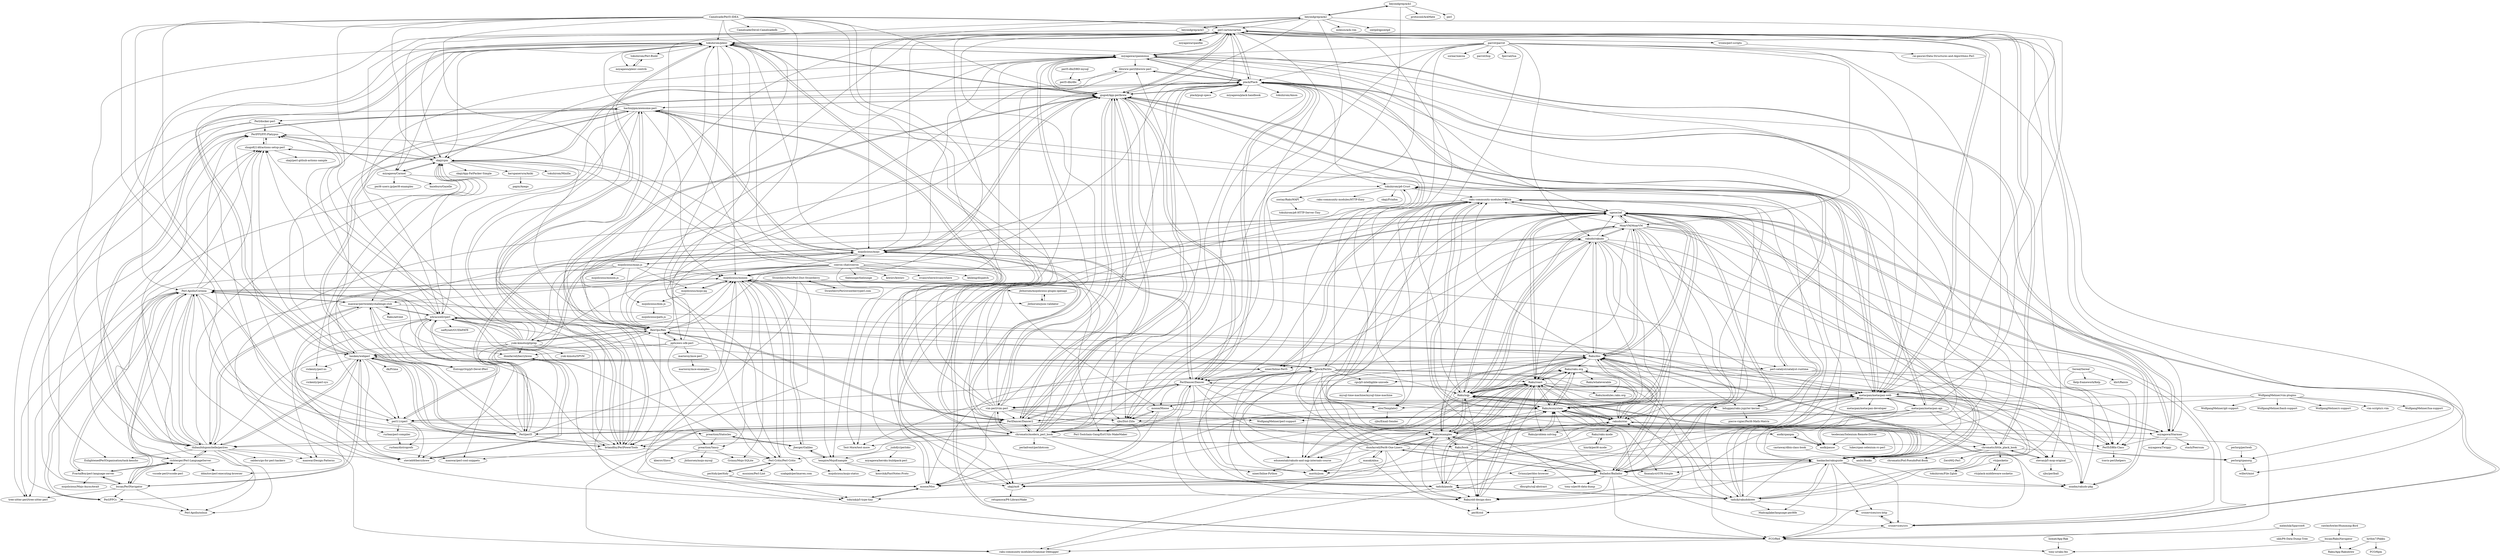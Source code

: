 digraph G {
"perl-carton/carton" -> "tokuhirom/plenv"
"perl-carton/carton" -> "miyagawa/cpanminus"
"perl-carton/carton" -> "chromatic/little_plack_book"
"perl-carton/carton" -> "miyagawa/cpanfile"
"perl-carton/carton" -> "gugod/App-perlbrew"
"perl-carton/carton" -> "metacpan/metacpan-web"
"perl-carton/carton" -> "miyagawa/Carmel"
"perl-carton/carton" -> "skaji/cpm"
"perl-carton/carton" -> "plack/Plack"
"perl-carton/carton" -> "rjbs/Dist-Zilla"
"perl-carton/carton" -> "perlorg/cpanorg"
"perl-carton/carton" -> "stevan/p5-mop-original"
"perl-carton/carton" -> "willert/mist"
"perl-carton/carton" -> "mojolicious/minion"
"perl-carton/carton" -> "abw/Template2"
"beyondgrep/ack2" -> "beyondgrep/ack3"
"beyondgrep/ack2" -> "beyondgrep/ack1"
"beyondgrep/ack2" -> "metacpan/metacpan-web"
"beyondgrep/ack2" -> "mileszs/ack.vim" ["e"=1]
"beyondgrep/ack2" -> "perl-carton/carton"
"beyondgrep/ack2" -> "gugod/App-perlbrew"
"beyondgrep/ack2" -> "chromatic/modern_perl_book"
"beyondgrep/ack2" -> "briandfoy/PerlPowerTools"
"beyondgrep/ack2" -> "smtpd/qpsmtpd"
"beyondgrep/ack2" -> "mojolicious/mojo"
"rakudo/rakudo" -> "MoarVM/MoarVM"
"rakudo/rakudo" -> "Raku/doc"
"rakudo/rakudo" -> "Raku/nqp"
"rakudo/rakudo" -> "ugexe/zef"
"rakudo/rakudo" -> "Perl/perl5"
"rakudo/rakudo" -> "Raku/roast"
"rakudo/rakudo" -> "Raku/examples"
"rakudo/rakudo" -> "rakudo/star"
"rakudo/rakudo" -> "hankache/rakuguide"
"rakudo/rakudo" -> "mojolicious/mojo"
"rakudo/rakudo" -> "Bailador/Bailador"
"rakudo/rakudo" -> "nxadm/rakudo-pkg"
"rakudo/rakudo" -> "niner/Inline-Perl5"
"rakudo/rakudo" -> "Raku/ecosystem"
"rakudo/rakudo" -> "tadzik/rakudobrew"
"manwar/perlweeklychallenge-club" -> "manwar/Design-Patterns"
"manwar/perlweeklychallenge-club" -> "Perl-Apollo/Corinna"
"manwar/perlweeklychallenge-club" -> "ugexe/zef"
"manwar/perlweeklychallenge-club" -> "manwar/perl-cool-snippets"
"manwar/perlweeklychallenge-club" -> "thibaultduponchelle/perlres"
"manwar/perlweeklychallenge-club" -> "Raku/advent"
"manwar/perlweeklychallenge-club" -> "wbraswell/rperl"
"manwar/perlweeklychallenge-club" -> "Raku/doc"
"manwar/perlweeklychallenge-club" -> "EntropyOrg/p5-Devel-IPerl"
"parrot/parrot" -> "Raku/nqp"
"parrot/parrot" -> "sorear/niecza"
"parrot/parrot" -> "MoarVM/MoarVM"
"parrot/parrot" -> "chromatic/modern_perl_book"
"parrot/parrot" -> "PerlDancer/Dancer"
"parrot/parrot" -> "miyagawa/cpanminus"
"parrot/parrot" -> "rakudo/rakudo"
"parrot/parrot" -> "Raku/old-design-docs"
"parrot/parrot" -> "plack/Plack"
"parrot/parrot" -> "metacpan/metacpan-web"
"parrot/parrot" -> "rjbs/Dist-Zilla"
"parrot/parrot" -> "parrot/lisp"
"parrot/parrot" -> "fperrad/lua"
"parrot/parrot" -> "miyagawa/Starman"
"MoarVM/MoarVM" -> "Raku/nqp"
"MoarVM/MoarVM" -> "ugexe/zef"
"MoarVM/MoarVM" -> "Raku/doc"
"MoarVM/MoarVM" -> "rakudo/rakudo"
"MoarVM/MoarVM" -> "Raku/roast"
"MoarVM/MoarVM" -> "rakudo/star"
"MoarVM/MoarVM" -> "croservices/cro"
"MoarVM/MoarVM" -> "raku-community-modules/DBIish"
"MoarVM/MoarVM" -> "edumentab/rakudo-and-nqp-internals-course"
"MoarVM/MoarVM" -> "Bailador/Bailador"
"MoarVM/MoarVM" -> "FCO/Red"
"MoarVM/MoarVM" -> "nxadm/rakudo-pkg"
"MoarVM/MoarVM" -> "skaji/mi6"
"MoarVM/MoarVM" -> "Raku/ecosystem"
"MoarVM/MoarVM" -> "hankache/rakuguide"
"ugexe/zef" -> "raku-community-modules/DBIish"
"ugexe/zef" -> "FCO/Red"
"ugexe/zef" -> "nxadm/rakudo-pkg"
"ugexe/zef" -> "Raku/doc"
"ugexe/zef" -> "croservices/cro"
"ugexe/zef" -> "Raku/ecosystem"
"ugexe/zef" -> "MoarVM/MoarVM"
"ugexe/zef" -> "Raku/roast"
"ugexe/zef" -> "bduggan/raku-jupyter-kernel"
"ugexe/zef" -> "Raku/nqp"
"ugexe/zef" -> "skaji/mi6"
"ugexe/zef" -> "Bailador/Bailador"
"ugexe/zef" -> "hankache/rakuguide"
"ugexe/zef" -> "edumentab/rakudo-and-nqp-internals-course"
"ugexe/zef" -> "raku-community-modules/Grammar-Debugger"
"Raku/nqp" -> "Raku/roast"
"Raku/nqp" -> "MoarVM/MoarVM"
"Raku/nqp" -> "Raku/ecosystem"
"Raku/nqp" -> "Raku/doc"
"Raku/nqp" -> "ugexe/zef"
"Raku/nqp" -> "Raku/raku.org"
"Raku/nqp" -> "rakudo/star"
"Raku/nqp" -> "rakudo/rakudo"
"Raku/nqp" -> "Raku/old-design-docs"
"Raku/nqp" -> "edumentab/rakudo-and-nqp-internals-course"
"Raku/nqp" -> "bduggan/raku-jupyter-kernel"
"Raku/nqp" -> "Raku/examples"
"Raku/nqp" -> "hankache/rakuguide"
"Raku/nqp" -> "skaji/mi6"
"Raku/nqp" -> "raku-community-modules/DBIish"
"trizen/perl-scripts" -> "rai-gaurav/Data-Structures-and-Algorithms-Perl"
"croservices/cro" -> "FCO/Red"
"croservices/cro" -> "croservices/cro-http"
"croservices/cro" -> "ugexe/zef"
"metacpan/metacpan-web" -> "metacpan/metacpan-api"
"metacpan/metacpan-web" -> "gugod/App-perlbrew"
"metacpan/metacpan-web" -> "perl-carton/carton"
"metacpan/metacpan-web" -> "chromatic/little_plack_book"
"metacpan/metacpan-web" -> "andk/pause"
"metacpan/metacpan-web" -> "stevan/p5-mop-original"
"metacpan/metacpan-web" -> "metacpan/metacpan-developer"
"metacpan/metacpan-web" -> "plack/Plack"
"metacpan/metacpan-web" -> "perlorg/cpanorg"
"metacpan/metacpan-web" -> "PerlDancer/Dancer2"
"metacpan/metacpan-web" -> "rjbs/Dist-Zilla"
"metacpan/metacpan-web" -> "moose/Moo"
"metacpan/metacpan-web" -> "vim-perl/vim-perl"
"metacpan/metacpan-web" -> "abw/Template2"
"metacpan/metacpan-web" -> "Perl5/DBIx-Class"
"perlorg/cpanorg" -> "willert/mist"
"convos-chat/convos" -> "mojolicious/minion"
"convos-chat/convos" -> "tokuhirom/plenv"
"convos-chat/convos" -> "mojolicious/mojo"
"convos-chat/convos" -> "kiwiirc/kiwiirc" ["e"=1]
"convos-chat/convos" -> "ircanywhere/ircanywhere" ["e"=1]
"convos-chat/convos" -> "thibaultduponchelle/perlres"
"convos-chat/convos" -> "manwar/perlweeklychallenge-club"
"convos-chat/convos" -> "hachiojipm/awesome-perl"
"convos-chat/convos" -> "gugod/App-perlbrew"
"convos-chat/convos" -> "khlieng/dispatch"
"convos-chat/convos" -> "thelounge/thelounge" ["e"=1]
"convos-chat/convos" -> "yuki-kimoto/gitprep"
"convos-chat/convos" -> "RexOps/Rex"
"convos-chat/convos" -> "tempire/MojoExample"
"convos-chat/convos" -> "metacpan/metacpan-web"
"vim-perl/vim-perl" -> "chromatic/modern_perl_book"
"vim-perl/vim-perl" -> "plack/Plack"
"vim-perl/vim-perl" -> "gugod/App-perlbrew"
"vim-perl/vim-perl" -> "Raku/examples"
"vim-perl/vim-perl" -> "skaji/cpm"
"vim-perl/vim-perl" -> "metacpan/metacpan-web"
"vim-perl/vim-perl" -> "PerlFFI/FFI-Platypus"
"vim-perl/vim-perl" -> "tokuhirom/plenv"
"vim-perl/vim-perl" -> "perl-carton/carton"
"vim-perl/vim-perl" -> "mojolicious/minion"
"vim-perl/vim-perl" -> "PerlDancer/Dancer2"
"vim-perl/vim-perl" -> "perl11/cperl"
"vim-perl/vim-perl" -> "rjbs/Dist-Zilla"
"vim-perl/vim-perl" -> "WolfgangMehner/perl-support"
"vim-perl/vim-perl" -> "moose/Moo"
"RexOps/Rex" -> "wbraswell/rperl"
"RexOps/Rex" -> "mojolicious/minion"
"RexOps/Rex" -> "ugexe/zef"
"RexOps/Rex" -> "perl-carton/carton"
"RexOps/Rex" -> "plack/Plack"
"RexOps/Rex" -> "metacpan/metacpan-web"
"RexOps/Rex" -> "PerlDancer/Dancer2"
"RexOps/Rex" -> "gugod/App-perlbrew"
"RexOps/Rex" -> "pplu/aws-sdk-perl"
"RexOps/Rex" -> "thibaultduponchelle/perlres"
"RexOps/Rex" -> "briandfoy/PerlPowerTools"
"RexOps/Rex" -> "Perl-Apollo/Corinna"
"RexOps/Rex" -> "miyagawa/cpanminus"
"RexOps/Rex" -> "tadzik/panda"
"RexOps/Rex" -> "yuki-kimoto/gitprep"
"haukex/webperl" -> "thibaultduponchelle/perlres"
"haukex/webperl" -> "stevieb9/berrybrew"
"haukex/webperl" -> "perl11/cperl"
"haukex/webperl" -> "skaji/cpm"
"haukex/webperl" -> "bscan/PerlNavigator"
"haukex/webperl" -> "shogo82148/actions-setup-perl"
"haukex/webperl" -> "ddmitov/perl-executing-browser"
"haukex/webperl" -> "perl-catalyst/catalyst-runtime"
"haukex/webperl" -> "fglock/Perlito"
"haukex/webperl" -> "tokuhirom/plenv"
"haukex/webperl" -> "briandfoy/PerlPowerTools"
"haukex/webperl" -> "EntropyOrg/p5-Devel-IPerl"
"haukex/webperl" -> "tadzik/rakudobrew"
"haukex/webperl" -> "dk/Prima"
"haukex/webperl" -> "vickenty/perl-xs"
"perlorg/perlweb" -> "perlorg/cpanorg"
"richterger/Perl-LanguageServer" -> "bscan/PerlNavigator"
"richterger/Perl-LanguageServer" -> "FractalBoy/perl-language-server"
"richterger/Perl-LanguageServer" -> "thibaultduponchelle/perlres"
"richterger/Perl-LanguageServer" -> "shogo82148/actions-setup-perl"
"richterger/Perl-LanguageServer" -> "Perl-Apollo/Corinna"
"richterger/Perl-LanguageServer" -> "vscode-perl/vscode-perl"
"richterger/Perl-LanguageServer" -> "ddmitov/perl-executing-browser"
"Raku/examples" -> "Raku/roast"
"Raku/examples" -> "Raku/doc"
"Raku/examples" -> "Raku/old-design-docs"
"Raku/examples" -> "rakudo/star"
"Raku/examples" -> "Raku/nqp"
"Raku/examples" -> "Raku/raku.org"
"Raku/examples" -> "Raku/ecosystem"
"Raku/examples" -> "Bailador/Bailador"
"Raku/examples" -> "Raku/book"
"Raku/examples" -> "raku-community-modules/DBIish"
"Raku/examples" -> "dnmfarrell/Perl6-One-Liners"
"Raku/examples" -> "edumentab/rakudo-and-nqp-internals-course"
"Raku/examples" -> "tadzik/panda"
"Raku/examples" -> "hankache/rakuguide"
"Raku/examples" -> "moritz/json"
"beyondgrep/ack1" -> "beyondgrep/ack2"
"beyondgrep/ack1" -> "protocool/AckMate" ["e"=1]
"beyondgrep/ack1" -> "perl" ["e"=1]
"beyondgrep/ack1" -> "PerlDancer/Dancer"
"libwww-perl/libwww-perl" -> "perl5-dbi/dbi"
"libwww-perl/libwww-perl" -> "plack/Plack"
"libwww-perl/libwww-perl" -> "moose/Moo"
"pplu/aws-sdk-perl" -> "skaji/cpm"
"pplu/aws-sdk-perl" -> "marioroy/mce-perl"
"pplu/aws-sdk-perl" -> "Perl-Critic/Perl-Critic"
"pplu/aws-sdk-perl" -> "haukex/webperl"
"pplu/aws-sdk-perl" -> "dnmfarrell/berrybrew"
"pplu/aws-sdk-perl" -> "libwww-perl/libwww-perl"
"pplu/aws-sdk-perl" -> "RexOps/Rex"
"pplu/aws-sdk-perl" -> "Perl5/DBIx-Class"
"PerlFFI/FFI-Platypus" -> "shogo82148/actions-setup-perl"
"Bailador/Bailador" -> "raku-community-modules/DBIish"
"Bailador/Bailador" -> "ugexe/zef"
"Bailador/Bailador" -> "tokuhirom/p6-Crust"
"Bailador/Bailador" -> "hankache/rakuguide"
"Bailador/Bailador" -> "skaji/mi6"
"Bailador/Bailador" -> "Raku/ecosystem"
"Bailador/Bailador" -> "Raku/old-design-docs"
"Bailador/Bailador" -> "tony-o/perl6-data-dump"
"Bailador/Bailador" -> "croservices/cro"
"Bailador/Bailador" -> "Raku/doc"
"Bailador/Bailador" -> "nxadm/rakudo-pkg"
"Bailador/Bailador" -> "dnmfarrell/Perl6-One-Liners"
"Bailador/Bailador" -> "tadzik/panda"
"Bailador/Bailador" -> "FCO/Red"
"Bailador/Bailador" -> "Raku/examples"
"castaway/dbix-class-book" -> "ambs/Books"
"perltidy/perltidy" -> "tobyink/p5-type-tiny"
"perltidy/perltidy" -> "moose/Moo"
"perltidy/perltidy" -> "Perl-Critic/Perl-Critic"
"croservices/cro-http" -> "croservices/cro"
"tadzik/rakudobrew" -> "tadzik/panda"
"tadzik/rakudobrew" -> "ugexe/zef"
"tadzik/rakudobrew" -> "tokuhirom/p6-Crust"
"tadzik/rakudobrew" -> "Raku/ecosystem"
"tadzik/rakudobrew" -> "hankache/rakuguide"
"tadzik/rakudobrew" -> "raku-community-modules/DBIish"
"tadzik/rakudobrew" -> "Raku/doc"
"tadzik/rakudobrew" -> "MadcapJake/language-perl6fe"
"tadzik/rakudobrew" -> "rakudo/star"
"tadzik/rakudobrew" -> "croservices/cro-http"
"tadzik/panda" -> "tadzik/rakudobrew"
"tadzik/panda" -> "Raku/roast"
"tadzik/panda" -> "Raku/ecosystem"
"tadzik/panda" -> "Raku/old-design-docs"
"tadzik/panda" -> "raku-community-modules/Grammar-Debugger"
"FCO/Red" -> "tony-o/raku-fez"
"FCO/Red" -> "ugexe/zef"
"FCO/Red" -> "raku-community-modules/Grammar-Debugger"
"melezhik/Sparrow6" -> "nkh/P6-Data-Dump-Tree"
"melezhik/Sparrow6" -> "FCO/Red"
"miyagawa/plenv-contrib" -> "tokuhirom/Perl-Build"
"Perl-Critic/Perl-Critic" -> "perltidy/perltidy"
"Perl-Critic/Perl-Critic" -> "mojolicious/minion"
"Perl-Critic/Perl-Critic" -> "moznion/Perl-Lint"
"Perl-Critic/Perl-Critic" -> "szabgab/perlmaven.com"
"metacpan/metacpan-api" -> "metacpan/metacpan-web"
"metacpan/metacpan-api" -> "gugod/App-perlbrew"
"metacpan/metacpan-api" -> "chromatic/little_plack_book"
"metacpan/metacpan-api" -> "rjbs/Dist-Zilla"
"metacpan/metacpan-api" -> "Grinnz/perldoc-browser"
"metacpan/metacpan-api" -> "stevan/p5-mop-original"
"metacpan/metacpan-api" -> "andk/pause"
"metacpan/metacpan-api" -> "perl-carton/carton"
"metacpan/metacpan-api" -> "tobyink/p5-type-tiny"
"vti/pocketio" -> "vti/plack-middleware-socketio"
"vti/pocketio" -> "tokuhirom/File-Zglob"
"stevan/p5-mop-original" -> "chromatic/little_plack_book"
"stevan/p5-mop-original" -> "rjbs/perlball"
"perl5-dbi/DBD-mysql" -> "perl5-dbi/dbi"
"andk/pause" -> "andk/cpanpm"
"Grinnz/perldoc-browser" -> "dbsrgits/sql-abstract"
"mojolicious/minion" -> "mojolicious/mojo-pg"
"mojolicious/minion" -> "jberger/Galileo"
"mojolicious/minion" -> "preaction/Yancy"
"mojolicious/minion" -> "jhthorsen/mojolicious-plugin-openapi"
"mojolicious/minion" -> "Perl-Apollo/Corinna"
"mojolicious/minion" -> "mojolicious/mojo-status"
"mojolicious/minion" -> "tempire/MojoExample"
"mojolicious/minion" -> "rjbs/Dist-Zilla"
"mojolicious/minion" -> "moose/Moo"
"mojolicious/minion" -> "Grinnz/Mojo-SQLite"
"mojolicious/minion" -> "jhthorsen/json-validator"
"chromatic/little_plack_book" -> "stevan/p5-mop-original"
"chromatic/little_plack_book" -> "ambs/Books"
"chromatic/little_plack_book" -> "chromatic/Pod-PseudoPod-Book"
"chromatic/little_plack_book" -> "perl-carton/carton"
"chromatic/little_plack_book" -> "perlorg/cpanorg"
"chromatic/little_plack_book" -> "vti/pocketio"
"chromatic/little_plack_book" -> "ZeroMQ-Perl"
"vti/plack-middleware-socketio" -> "vti/pocketio"
"edumentab/rakudo-and-nqp-internals-course" -> "niner/Inline-Python"
"edumentab/rakudo-and-nqp-internals-course" -> "Raku/roast"
"edumentab/rakudo-and-nqp-internals-course" -> "moritz/json"
"preaction/Yancy" -> "kberov/Slovo"
"preaction/Yancy" -> "Grinnz/Mojo-SQLite"
"preaction/Yancy" -> "jhthorsen/mojo-mysql"
"moose/Moo" -> "tobyink/p5-type-tiny"
"FractalBoy/perl-language-server" -> "Perl-Apollo/Corinna"
"FractalBoy/perl-language-server" -> "bscan/PerlNavigator"
"FractalBoy/perl-language-server" -> "richterger/Perl-LanguageServer"
"FractalBoy/perl-language-server" -> "mojolicious/Mojo-AsyncAwait"
"preaction/Statocles" -> "jberger/Galileo"
"preaction/Statocles" -> "preaction/Yancy"
"hachiojipm/awesome-perl" -> "thibaultduponchelle/perlres"
"hachiojipm/awesome-perl" -> "gugod/App-perlbrew"
"hachiojipm/awesome-perl" -> "briandfoy/PerlPowerTools"
"hachiojipm/awesome-perl" -> "mojolicious/minion"
"hachiojipm/awesome-perl" -> "manwar/perlweeklychallenge-club"
"hachiojipm/awesome-perl" -> "EnlightenedPerlOrganisation/task-kensho"
"hachiojipm/awesome-perl" -> "mojolicious/mojo"
"hachiojipm/awesome-perl" -> "chromatic/modern_perl_book"
"hachiojipm/awesome-perl" -> "tokuhirom/plenv"
"hachiojipm/awesome-perl" -> "wbraswell/rperl"
"hachiojipm/awesome-perl" -> "metacpan/metacpan-web"
"hachiojipm/awesome-perl" -> "Perl/perl5"
"hachiojipm/awesome-perl" -> "haukex/webperl"
"hachiojipm/awesome-perl" -> "fglock/Perlito"
"hachiojipm/awesome-perl" -> "Perl/docker-perl"
"chromatic/modern_perl_book" -> "PerlDancer/Dancer"
"chromatic/modern_perl_book" -> "Raku/book"
"chromatic/modern_perl_book" -> "chromatic/little_plack_book"
"chromatic/modern_perl_book" -> "vim-perl/vim-perl"
"chromatic/modern_perl_book" -> "plack/Plack"
"chromatic/modern_perl_book" -> "gugod/App-perlbrew"
"chromatic/modern_perl_book" -> "Test-More/test-more"
"chromatic/modern_perl_book" -> "PerlDancer/Dancer2"
"chromatic/modern_perl_book" -> "thibaultduponchelle/perlres"
"chromatic/modern_perl_book" -> "tadzik/panda"
"chromatic/modern_perl_book" -> "metacpan/metacpan-web"
"chromatic/modern_perl_book" -> "briandfoy/PerlPowerTools"
"chromatic/modern_perl_book" -> "libwww-perl/libwww-perl"
"chromatic/modern_perl_book" -> "hachiojipm/awesome-perl"
"chromatic/modern_perl_book" -> "perladvent/perldotcom"
"miyagawa/Carmel" -> "skaji/cpm"
"miyagawa/Carmel" -> "tokuhirom/p6-Crust"
"miyagawa/Carmel" -> "perl6-users-jp/perl6-examples"
"miyagawa/Carmel" -> "PerlFFI/FFI-Platypus"
"miyagawa/Carmel" -> "kazeburo/Gazelle"
"briandfoy/PerlPowerTools" -> "manwar/perl-cool-snippets"
"briandfoy/PerlPowerTools" -> "Perl-Apollo/Corinna"
"briandfoy/PerlPowerTools" -> "tokuhirom/plenv"
"briandfoy/PerlPowerTools" -> "hachiojipm/awesome-perl"
"briandfoy/PerlPowerTools" -> "Perl-Critic/Perl-Critic"
"briandfoy/PerlPowerTools" -> "haukex/webperl"
"briandfoy/PerlPowerTools" -> "gugod/App-perlbrew"
"plack/Plack" -> "miyagawa/Starman"
"plack/Plack" -> "plack/psgi-specs"
"plack/Plack" -> "miyagawa/cpanminus"
"plack/Plack" -> "skaji/cpm"
"plack/Plack" -> "PerlDancer/Dancer"
"plack/Plack" -> "perl-catalyst/catalyst-runtime"
"plack/Plack" -> "miyagawa/plack-handbook"
"plack/Plack" -> "tokuhirom/p6-Crust"
"plack/Plack" -> "abw/Template2"
"plack/Plack" -> "libwww-perl/libwww-perl"
"plack/Plack" -> "perl-carton/carton"
"plack/Plack" -> "PerlDancer/Dancer2"
"plack/Plack" -> "tokuhirom/Amon"
"plack/Plack" -> "Perl5/DBIx-Class"
"plack/Plack" -> "gugod/App-perlbrew"
"StrawberryPerl/Perl-Dist-Strawberry" -> "StrawberryPerl/strawberryperl.com"
"StrawberryPerl/Perl-Dist-Strawberry" -> "Perl-Toolchain-Gang/ExtUtils-MakeMaker"
"StrawberryPerl/Perl-Dist-Strawberry" -> "Perl-Apollo/Corinna"
"StrawberryPerl/Perl-Dist-Strawberry" -> "stevieb9/berrybrew"
"StrawberryPerl/Perl-Dist-Strawberry" -> "briandfoy/PerlPowerTools"
"StrawberryPerl/Perl-Dist-Strawberry" -> "metacpan/metacpan-web"
"rurban/perl-compiler" -> "rurban/distroprefs"
"karupanerura/Aniki" -> "papix/Anego"
"niner/Inline-Perl5" -> "raku-community-modules/DBIish"
"niner/Inline-Perl5" -> "moritz/json"
"niner/Inline-Perl5" -> "moose/Moo"
"niner/Inline-Perl5" -> "niner/Inline-Python"
"dnmfarrell/berrybrew" -> "stevieb9/berrybrew"
"thibaultduponchelle/perlres" -> "Perl-Apollo/Corinna"
"thibaultduponchelle/perlres" -> "PerlFFI/FFI-Platypus"
"thibaultduponchelle/perlres" -> "manwar/Design-Patterns"
"thibaultduponchelle/perlres" -> "shogo82148/actions-setup-perl"
"thibaultduponchelle/perlres" -> "richterger/Perl-LanguageServer"
"thibaultduponchelle/perlres" -> "hachiojipm/awesome-perl"
"thibaultduponchelle/perlres" -> "haukex/webperl"
"thibaultduponchelle/perlres" -> "stevieb9/berrybrew"
"thibaultduponchelle/perlres" -> "oalders/go-for-perl-hackers"
"thibaultduponchelle/perlres" -> "Perl/PPCs"
"thibaultduponchelle/perlres" -> "Perl-Apollo/oshun"
"thibaultduponchelle/perlres" -> "manwar/perlweeklychallenge-club"
"thibaultduponchelle/perlres" -> "EnlightenedPerlOrganisation/task-kensho"
"thibaultduponchelle/perlres" -> "skaji/cpm"
"dnmfarrell/Perl6-One-Liners" -> "tokuhirom/p6-Crust"
"dnmfarrell/Perl6-One-Liners" -> "Bailador/Bailador"
"dnmfarrell/Perl6-One-Liners" -> "edumentab/rakudo-and-nqp-internals-course"
"dnmfarrell/Perl6-One-Liners" -> "masak/alma"
"dnmfarrell/Perl6-One-Liners" -> "Raku/roast"
"dnmfarrell/Perl6-One-Liners" -> "Raku/ecosystem"
"dnmfarrell/Perl6-One-Liners" -> "moritz/json"
"dnmfarrell/Perl6-One-Liners" -> "Raku/old-design-docs"
"dnmfarrell/Perl6-One-Liners" -> "raku-community-modules/DBIish"
"dnmfarrell/Perl6-One-Liners" -> "Raku/examples"
"dnmfarrell/Perl6-One-Liners" -> "Raku/doc"
"dnmfarrell/Perl6-One-Liners" -> "ugexe/zef"
"dnmfarrell/Perl6-One-Liners" -> "raku-community-modules/Grammar-Debugger"
"dnmfarrell/Perl6-One-Liners" -> "hankache/rakuguide"
"PerlDancer/Dancer2" -> "PerlDancer/Dancer"
"PerlDancer/Dancer2" -> "plack/Plack"
"PerlDancer/Dancer2" -> "tokuhirom/plenv"
"PerlDancer/Dancer2" -> "miyagawa/Starman"
"PerlDancer/Dancer2" -> "metacpan/metacpan-web"
"PerlDancer/Dancer2" -> "chromatic/modern_perl_book"
"PerlDancer/Dancer2" -> "perl-carton/carton"
"PerlDancer/Dancer2" -> "mojolicious/mojo"
"PerlDancer/Dancer2" -> "Perl-Critic/Perl-Critic"
"PerlDancer/Dancer2" -> "gugod/App-perlbrew"
"PerlDancer/Dancer2" -> "RexOps/Rex"
"PerlDancer/Dancer2" -> "Perl/perl5"
"PerlDancer/Dancer2" -> "tadzik/rakudobrew"
"PerlDancer/Dancer2" -> "briandfoy/PerlPowerTools"
"PerlDancer/Dancer2" -> "Perl5/DBIx-Class"
"PerlDancer/Dancer" -> "PerlDancer/Dancer2"
"PerlDancer/Dancer" -> "chromatic/modern_perl_book"
"PerlDancer/Dancer" -> "plack/Plack"
"PerlDancer/Dancer" -> "miyagawa/Starman"
"PerlDancer/Dancer" -> "Raku/book"
"PerlDancer/Dancer" -> "Raku/old-design-docs"
"PerlDancer/Dancer" -> "chromatic/little_plack_book"
"PerlDancer/Dancer" -> "gugod/App-perlbrew"
"PerlDancer/Dancer" -> "mojolicious/mojo"
"PerlDancer/Dancer" -> "Test-More/test-more"
"PerlDancer/Dancer" -> "tadzik/panda"
"PerlDancer/Dancer" -> "moose/Moose"
"PerlDancer/Dancer" -> "fglock/Perlito"
"PerlDancer/Dancer" -> "metacpan/metacpan-web"
"PerlDancer/Dancer" -> "Raku/examples"
"masak/alma" -> "moritz/json"
"masak/alma" -> "perl6/std"
"masak/alma" -> "dnmfarrell/Perl6-One-Liners"
"hythm7/Pakku" -> "Raku/App-Rakubrew"
"hythm7/Pakku" -> "FCO/6pm"
"rgs/p5-intelligible-unicode" -> "mysql-time-machine/mysql-time-machine"
"Perl/docker-perl" -> "Perl/PPCs"
"Perl/docker-perl" -> "PerlFFI/FFI-Platypus"
"Perl/docker-perl" -> "tree-sitter-perl/tree-sitter-perl"
"Perl-Apollo/Corinna" -> "Perl/PPCs"
"Perl-Apollo/Corinna" -> "thibaultduponchelle/perlres"
"Perl-Apollo/Corinna" -> "PerlFFI/FFI-Platypus"
"Perl-Apollo/Corinna" -> "FractalBoy/perl-language-server"
"Perl-Apollo/Corinna" -> "Perl-Apollo/oshun"
"Perl-Apollo/Corinna" -> "tobyink/p5-type-tiny"
"Perl-Apollo/Corinna" -> "mojolicious/minion"
"Perl-Apollo/Corinna" -> "shogo82148/actions-setup-perl"
"Perl-Apollo/Corinna" -> "tree-sitter-perl/tree-sitter-perl"
"Perl-Apollo/Corinna" -> "manwar/perl-cool-snippets"
"Perl-Apollo/Corinna" -> "bscan/PerlNavigator"
"Perl-Apollo/Corinna" -> "manwar/Design-Patterns"
"Perl-Apollo/Corinna" -> "manwar/perlweeklychallenge-club"
"mojolicious/mojo-pg" -> "mojolicious/minion"
"mojolicious/mojo-pg" -> "mojolicious/dom.js"
"StrawberryPerl/strawberryperl.com" -> "StrawberryPerl/Perl-Dist-Strawberry"
"shogo82148/actions-setup-perl" -> "skaji/perl-github-actions-sample"
"shogo82148/actions-setup-perl" -> "PerlFFI/FFI-Platypus"
"shogo82148/actions-setup-perl" -> "skaji/cpm"
"judofyr/perloku" -> "miyagawa/heroku-buildpack-perl"
"judofyr/perloku" -> "tempire/MojoExample"
"fglock/Perlito" -> "Raku/roast"
"fglock/Perlito" -> "haukex/webperl"
"fglock/Perlito" -> "Raku/examples"
"fglock/Perlito" -> "rakudo/star"
"fglock/Perlito" -> "tadzik/panda"
"fglock/Perlito" -> "rgs/p5-intelligible-unicode"
"fglock/Perlito" -> "wbraswell/rperl"
"fglock/Perlito" -> "ugexe/zef"
"fglock/Perlito" -> "Bailador/Bailador"
"fglock/Perlito" -> "Raku/old-design-docs"
"fglock/Perlito" -> "perl11/cperl"
"fglock/Perlito" -> "Raku/nqp"
"fglock/Perlito" -> "Raku/ecosystem"
"fglock/Perlito" -> "tadzik/rakudobrew"
"fglock/Perlito" -> "PerlDancer/Dancer"
"mojolicious/mojo.js" -> "mojolicious/minion"
"mojolicious/mojo.js" -> "mojolicious/mojo-pg"
"mojolicious/mojo.js" -> "mojolicious/dom.js"
"mojolicious/mojo.js" -> "mojolicious/mojo"
"mojolicious/mojo.js" -> "preaction/Yancy"
"mojolicious/mojo.js" -> "mojolicious/minion.js"
"mojolicious/mojo.js" -> "tokuhirom/plenv"
"mojolicious/mojo.js" -> "perl-carton/carton"
"mojolicious/mojo.js" -> "richterger/Perl-LanguageServer"
"mojolicious/mojo.js" -> "perl11/cperl"
"skaji/cpm" -> "shogo82148/actions-setup-perl"
"skaji/cpm" -> "miyagawa/Carmel"
"skaji/cpm" -> "tokuhirom/Minilla"
"skaji/cpm" -> "PerlFFI/FFI-Platypus"
"skaji/cpm" -> "Test-More/test-more"
"skaji/cpm" -> "plack/Plack"
"skaji/cpm" -> "karupanerura/Aniki"
"skaji/cpm" -> "skaji/App-FatPacker-Simple"
"skaji/cpm" -> "tree-sitter-perl/tree-sitter-perl"
"skaji/cpm" -> "vickenty/perl-xs"
"Raku/book" -> "Raku/old-design-docs"
"Raku/book" -> "Raku/examples"
"Raku/book" -> "tadzik/panda"
"Raku/book" -> "rakudo/star"
"Raku/book" -> "Raku/ecosystem"
"Raku/book" -> "finanalyst/GTK-Simple"
"Camelcade/Perl5-IDEA" -> "perl11/cperl"
"Camelcade/Perl5-IDEA" -> "tokuhirom/plenv"
"Camelcade/Perl5-IDEA" -> "perl-carton/carton"
"Camelcade/Perl5-IDEA" -> "Camelcade/Devel-Camelcadedb"
"Camelcade/Perl5-IDEA" -> "Perl-Critic/Perl-Critic"
"Camelcade/Perl5-IDEA" -> "stevieb9/berrybrew"
"Camelcade/Perl5-IDEA" -> "gugod/App-perlbrew"
"Camelcade/Perl5-IDEA" -> "briandfoy/PerlPowerTools"
"Camelcade/Perl5-IDEA" -> "haukex/webperl"
"Camelcade/Perl5-IDEA" -> "PerlDancer/Dancer2"
"Camelcade/Perl5-IDEA" -> "metacpan/metacpan-web"
"Camelcade/Perl5-IDEA" -> "skaji/cpm"
"Camelcade/Perl5-IDEA" -> "wbraswell/rperl"
"Camelcade/Perl5-IDEA" -> "pplu/aws-sdk-perl"
"Camelcade/Perl5-IDEA" -> "Test-More/test-more"
"hinrik/perl6-mode" -> "Raku/raku-mode"
"zostay/RakuWAPI" -> "tokuhirom/p6-HTTP-Server-Tiny"
"tempire/MojoExample" -> "jberger/Galileo"
"tempire/MojoExample" -> "koorchik/FastNotes-Proto"
"tempire/MojoExample" -> "mojolicious/mojo-status"
"tempire/MojoExample" -> "Grinnz/perldoc-browser"
"Perl/PPCs" -> "Perl-Apollo/Corinna"
"Perl/PPCs" -> "Perl-Apollo/oshun"
"abw/Template2" -> "moose/Moo"
"abw/Template2" -> "rjbs/Email-Sender"
"Raku/doc" -> "Raku/roast"
"Raku/doc" -> "ugexe/zef"
"Raku/doc" -> "Raku/examples"
"Raku/doc" -> "Raku/nqp"
"Raku/doc" -> "MoarVM/MoarVM"
"Raku/doc" -> "Raku/ecosystem"
"Raku/doc" -> "Raku/raku.org"
"Raku/doc" -> "hankache/rakuguide"
"Raku/doc" -> "rakudo/star"
"Raku/doc" -> "raku-community-modules/DBIish"
"Raku/doc" -> "rakudo/rakudo"
"Raku/doc" -> "croservices/cro"
"Raku/doc" -> "niner/Inline-Perl5"
"Raku/doc" -> "Bailador/Bailador"
"Raku/doc" -> "bduggan/raku-jupyter-kernel"
"bscan/PerlNavigator" -> "richterger/Perl-LanguageServer"
"bscan/PerlNavigator" -> "FractalBoy/perl-language-server"
"bscan/PerlNavigator" -> "tree-sitter-perl/tree-sitter-perl"
"bscan/PerlNavigator" -> "Perl-Apollo/Corinna"
"bscan/PerlNavigator" -> "Perl/PPCs"
"bscan/PerlNavigator" -> "shogo82148/actions-setup-perl"
"bscan/PerlNavigator" -> "haukex/webperl"
"bscan/PerlNavigator" -> "Perl-Apollo/oshun"
"bscan/PerlNavigator" -> "PerlFFI/FFI-Platypus"
"raku-community-modules/DBIish" -> "skaji/mi6"
"raku-community-modules/DBIish" -> "niner/Inline-Perl5"
"raku-community-modules/DBIish" -> "Raku/ecosystem"
"raku-community-modules/DBIish" -> "ugexe/zef"
"raku-community-modules/DBIish" -> "moritz/json"
"raku-community-modules/DBIish" -> "FCO/Red"
"raku-community-modules/DBIish" -> "tony-o/perl6-data-dump"
"jhthorsen/json-validator" -> "jhthorsen/mojolicious-plugin-openapi"
"tokuhirom/p6-Crust" -> "raku-community-modules/HTTP-Easy"
"tokuhirom/p6-Crust" -> "skaji/Frinfon"
"tokuhirom/p6-Crust" -> "zostay/RakuWAPI"
"tokuhirom/p6-Crust" -> "skaji/mi6"
"tokuhirom/p6-Crust" -> "raku-community-modules/DBIish"
"perl11/cperl" -> "wbraswell/rperl"
"perl11/cperl" -> "rurban/distroprefs"
"perl11/cperl" -> "PerlFFI/FFI-Platypus"
"perl11/cperl" -> "rurban/perl-compiler"
"perl11/cperl" -> "stevieb9/berrybrew"
"perl11/cperl" -> "preaction/Statocles"
"jberger/Galileo" -> "tempire/MojoExample"
"jberger/Galileo" -> "preaction/Statocles"
"jberger/Galileo" -> "mojolicious/minion"
"miyagawa/Starman" -> "plack/Plack"
"miyagawa/Starman" -> "miyagawa/cpanminus"
"miyagawa/Starman" -> "Perl5/DBIx-Class"
"miyagawa/Starman" -> "miyagawa/Twiggy"
"miyagawa/Starman" -> "PerlDancer/Dancer"
"miyagawa/Starman" -> "stash/Feersum"
"hankache/rakuguide" -> "ugexe/zef"
"hankache/rakuguide" -> "Raku/doc"
"hankache/rakuguide" -> "nxadm/rakudo-pkg"
"hankache/rakuguide" -> "Bailador/Bailador"
"hankache/rakuguide" -> "croservices/cro"
"hankache/rakuguide" -> "FCO/Red"
"hankache/rakuguide" -> "Raku/ecosystem"
"hankache/rakuguide" -> "raku-community-modules/DBIish"
"hankache/rakuguide" -> "finanalyst/GTK-Simple"
"hankache/rakuguide" -> "Raku/nqp"
"hankache/rakuguide" -> "MadcapJake/language-perl6fe"
"hankache/rakuguide" -> "Raku/old-design-docs"
"hankache/rakuguide" -> "rakudo/star"
"hankache/rakuguide" -> "croservices/cro-http"
"hankache/rakuguide" -> "tokuhirom/p6-Crust"
"vickenty/perl-xs" -> "vickenty/perl-sys"
"skaji/mi6" -> "retupmoca/P6-LibraryMake"
"bscan/RakuNavigator" -> "Raku/App-Rakubrew"
"bscan/RakuNavigator" -> "tony-o/raku-fez"
"marioroy/mce-perl" -> "marioroy/mce-examples"
"mojolicious/dom.js" -> "mojolicious/path.js"
"miyagawa/cpanminus" -> "plack/Plack"
"miyagawa/cpanminus" -> "perl-carton/carton"
"miyagawa/cpanminus" -> "miyagawa/Starman"
"miyagawa/cpanminus" -> "gugod/App-perlbrew"
"miyagawa/cpanminus" -> "tokuhirom/plenv"
"miyagawa/cpanminus" -> "skaji/cpm"
"miyagawa/cpanminus" -> "mojolicious/minion"
"miyagawa/cpanminus" -> "Perl5/DBIx-Class"
"miyagawa/cpanminus" -> "rjbs/Dist-Zilla"
"miyagawa/cpanminus" -> "moose/Moose"
"miyagawa/cpanminus" -> "moose/Moo"
"miyagawa/cpanminus" -> "ugexe/zef"
"miyagawa/cpanminus" -> "metacpan/metacpan-web"
"miyagawa/cpanminus" -> "libwww-perl/libwww-perl"
"miyagawa/cpanminus" -> "wbraswell/rperl"
"gugod/App-perlbrew" -> "miyagawa/cpanminus"
"gugod/App-perlbrew" -> "metacpan/metacpan-web"
"gugod/App-perlbrew" -> "perl-carton/carton"
"gugod/App-perlbrew" -> "tokuhirom/plenv"
"gugod/App-perlbrew" -> "rjbs/Dist-Zilla"
"gugod/App-perlbrew" -> "plack/Plack"
"gugod/App-perlbrew" -> "chromatic/modern_perl_book"
"gugod/App-perlbrew" -> "hachiojipm/awesome-perl"
"gugod/App-perlbrew" -> "PerlDancer/Dancer"
"gugod/App-perlbrew" -> "metacpan/metacpan-api"
"gugod/App-perlbrew" -> "briandfoy/PerlPowerTools"
"gugod/App-perlbrew" -> "mojolicious/mojo"
"gugod/App-perlbrew" -> "vim-perl/vim-perl"
"gugod/App-perlbrew" -> "PerlDancer/Dancer2"
"gugod/App-perlbrew" -> "abw/Template2"
"lizmat/App-Rak" -> "tony-o/raku-fez"
"tokuhirom/plenv" -> "perl-carton/carton"
"tokuhirom/plenv" -> "miyagawa/plenv-contrib"
"tokuhirom/plenv" -> "gugod/App-perlbrew"
"tokuhirom/plenv" -> "miyagawa/cpanminus"
"tokuhirom/plenv" -> "tokuhirom/Perl-Build"
"tokuhirom/plenv" -> "skaji/cpm"
"tokuhirom/plenv" -> "Perl-Apollo/Corinna"
"tokuhirom/plenv" -> "miyagawa/Carmel"
"tokuhirom/plenv" -> "briandfoy/PerlPowerTools"
"tokuhirom/plenv" -> "PerlDancer/Dancer2"
"tokuhirom/plenv" -> "mojolicious/minion"
"tokuhirom/plenv" -> "haukex/webperl"
"tokuhirom/plenv" -> "thibaultduponchelle/perlres"
"tokuhirom/plenv" -> "Perl-Critic/Perl-Critic"
"tokuhirom/plenv" -> "tadzik/rakudobrew"
"teodesian/Selenium-Remote-Driver" -> "lukec/cpan-selenium-rc-perl"
"teodesian/Selenium-Remote-Driver" -> "andk/pause"
"Sereal/Sereal" -> "rgs/p5-intelligible-unicode"
"Sereal/Sereal" -> "Kelp-framework/Kelp"
"Sereal/Sereal" -> "khrt/Raisin"
"Sereal/Sereal" -> "Perl5/DBIx-Class"
"rawleyfowler/Humming-Bird" -> "bscan/RakuNavigator"
"stevieb9/berrybrew" -> "dnmfarrell/berrybrew"
"mojolicious/mojo" -> "Perl/perl5"
"mojolicious/mojo" -> "mojolicious/minion"
"mojolicious/mojo" -> "gugod/App-perlbrew"
"mojolicious/mojo" -> "PerlDancer/Dancer2"
"mojolicious/mojo" -> "PerlDancer/Dancer"
"mojolicious/mojo" -> "rakudo/rakudo"
"mojolicious/mojo" -> "hachiojipm/awesome-perl"
"mojolicious/mojo" -> "miyagawa/cpanminus"
"mojolicious/mojo" -> "RexOps/Rex"
"mojolicious/mojo" -> "perl-carton/carton"
"mojolicious/mojo" -> "mojolicious/mojo.js"
"mojolicious/mojo" -> "plack/Plack"
"mojolicious/mojo" -> "convos-chat/convos"
"mojolicious/mojo" -> "chromatic/modern_perl_book"
"mojolicious/mojo" -> "tokuhirom/plenv"
"yuki-kimoto/gitprep" -> "haukex/webperl"
"yuki-kimoto/gitprep" -> "tokuhirom/plenv"
"yuki-kimoto/gitprep" -> "perl-carton/carton"
"yuki-kimoto/gitprep" -> "RexOps/Rex"
"yuki-kimoto/gitprep" -> "wbraswell/rperl"
"yuki-kimoto/gitprep" -> "shogo82148/actions-setup-perl"
"yuki-kimoto/gitprep" -> "mojolicious/mojo"
"yuki-kimoto/gitprep" -> "stevieb9/berrybrew"
"yuki-kimoto/gitprep" -> "hachiojipm/awesome-perl"
"yuki-kimoto/gitprep" -> "plack/Plack"
"yuki-kimoto/gitprep" -> "Perl/docker-perl"
"yuki-kimoto/gitprep" -> "mojolicious/minion"
"yuki-kimoto/gitprep" -> "briandfoy/PerlPowerTools"
"yuki-kimoto/gitprep" -> "dnmfarrell/berrybrew"
"yuki-kimoto/gitprep" -> "yuki-kimoto/SPVM"
"jhthorsen/mojolicious-plugin-openapi" -> "jhthorsen/json-validator"
"WolfgangMehner/vim-plugins" -> "WolfgangMehner/bash-support"
"WolfgangMehner/vim-plugins" -> "WolfgangMehner/c-support"
"WolfgangMehner/vim-plugins" -> "vim-scripts/c.vim"
"WolfgangMehner/vim-plugins" -> "vim-perl/vim-perl"
"WolfgangMehner/vim-plugins" -> "WolfgangMehner/lua-support"
"WolfgangMehner/vim-plugins" -> "WolfgangMehner/perl-support"
"WolfgangMehner/vim-plugins" -> "WolfgangMehner/git-support"
"nxadm/rakudo-pkg" -> "ugexe/zef"
"moose/Moose" -> "moose/Moo"
"moose/Moose" -> "rjbs/Dist-Zilla"
"moose/Moose" -> "tobyink/p5-type-tiny"
"moose/Moose" -> "andk/pause"
"rjbs/Dist-Zilla" -> "andk/cpanpm"
"rjbs/Dist-Zilla" -> "moose/Moose"
"rjbs/Dist-Zilla" -> "moose/Moo"
"rjbs/Dist-Zilla" -> "Perl-Toolchain-Gang/ExtUtils-MakeMaker"
"wbraswell/rperl" -> "perl11/cperl"
"wbraswell/rperl" -> "PerlFFI/FFI-Platypus"
"wbraswell/rperl" -> "shogo82148/actions-setup-perl"
"wbraswell/rperl" -> "moose/Moo"
"wbraswell/rperl" -> "saiftynet/GUIDeFATE"
"wbraswell/rperl" -> "stevieb9/berrybrew"
"wbraswell/rperl" -> "manwar/perlweeklychallenge-club"
"wbraswell/rperl" -> "RexOps/Rex"
"wbraswell/rperl" -> "skaji/cpm"
"wbraswell/rperl" -> "rurban/perl-compiler"
"wbraswell/rperl" -> "EntropyOrg/p5-Devel-IPerl"
"wbraswell/rperl" -> "preaction/Statocles"
"wbraswell/rperl" -> "perl-catalyst/catalyst-runtime"
"wbraswell/rperl" -> "niner/Inline-Perl5"
"wbraswell/rperl" -> "dnmfarrell/berrybrew"
"rakudo/star" -> "Raku/roast"
"rakudo/star" -> "Raku/ecosystem"
"rakudo/star" -> "Raku/nqp"
"rakudo/star" -> "Raku/doc"
"rakudo/star" -> "Raku/examples"
"rakudo/star" -> "Raku/raku.org"
"rakudo/star" -> "Raku/raku-mode"
"rakudo/star" -> "nxadm/rakudo-pkg"
"rakudo/star" -> "Raku/problem-solving"
"rakudo/star" -> "raku-community-modules/DBIish"
"Raku/raku-mode" -> "hinrik/perl6-mode"
"Raku/raku-mode" -> "skaji/mi6"
"tokuhirom/Perl-Build" -> "miyagawa/plenv-contrib"
"Perl/perl5" -> "mojolicious/mojo"
"Perl/perl5" -> "rakudo/rakudo"
"Perl/perl5" -> "Perl-Apollo/Corinna"
"Perl/perl5" -> "PerlDancer/Dancer2"
"Perl/perl5" -> "gugod/App-perlbrew"
"Perl/perl5" -> "thibaultduponchelle/perlres"
"Perl/perl5" -> "hachiojipm/awesome-perl"
"Perl/perl5" -> "RexOps/Rex"
"Perl/perl5" -> "wbraswell/rperl"
"Perl/perl5" -> "haukex/webperl"
"Perl/perl5" -> "tokuhirom/plenv"
"Perl/perl5" -> "briandfoy/PerlPowerTools"
"Perl/perl5" -> "metacpan/metacpan-web"
"Perl/perl5" -> "mojolicious/minion"
"Perl/perl5" -> "manwar/perlweeklychallenge-club"
"beyondgrep/ack3" -> "beyondgrep/ack2"
"beyondgrep/ack3" -> "trizen/perl-scripts"
"beyondgrep/ack3" -> "thibaultduponchelle/perlres"
"Raku/roast" -> "Raku/ecosystem"
"Raku/roast" -> "Raku/raku.org"
"Raku/roast" -> "Raku/doc"
"Raku/roast" -> "Raku/old-design-docs"
"Raku/roast" -> "Raku/nqp"
"Raku/roast" -> "Raku/examples"
"Raku/roast" -> "edumentab/rakudo-and-nqp-internals-course"
"Raku/roast" -> "rakudo/star"
"Raku/roast" -> "ugexe/zef"
"Raku/roast" -> "tadzik/panda"
"Raku/roast" -> "perl6/std"
"Raku/roast" -> "Raku/modules.raku.org"
"Raku/roast" -> "nxadm/rakudo-pkg"
"Raku/roast" -> "Raku/problem-solving"
"Raku/roast" -> "bduggan/raku-jupyter-kernel"
"Raku/raku.org" -> "Raku/roast"
"Raku/raku.org" -> "Raku/modules.raku.org"
"Raku/raku.org" -> "Raku/ecosystem"
"Raku/raku.org" -> "Raku/whateverable"
"Raku/ecosystem" -> "Raku/roast"
"Raku/ecosystem" -> "raku-community-modules/DBIish"
"Raku/ecosystem" -> "skaji/mi6"
"Raku/ecosystem" -> "Raku/raku.org"
"Raku/ecosystem" -> "Raku/nqp"
"Raku/ecosystem" -> "ugexe/zef"
"Raku/ecosystem" -> "raku-community-modules/Grammar-Debugger"
"Raku/ecosystem" -> "rakudo/star"
"Raku/ecosystem" -> "FCO/Red"
"Raku/ecosystem" -> "Raku/doc"
"Raku/ecosystem" -> "finanalyst/GTK-Simple"
"andk/cpanpm" -> "andk/pause"
"Raku/old-design-docs" -> "Raku/roast"
"Raku/old-design-docs" -> "perl6/std"
"Raku/old-design-docs" -> "Raku/raku.org"
"tobyink/p5-type-tiny" -> "moose/Moo"
"bduggan/raku-jupyter-kernel" -> "ugexe/zef"
"bduggan/raku-jupyter-kernel" -> "FCO/Red"
"bduggan/raku-jupyter-kernel" -> "pierre-vigier/Perl6-Math-Matrix"
"Perl5/DBIx-Class" -> "travis-perl/helpers"
"perl-catalyst/catalyst-runtime" -> "Perl5/DBIx-Class"
"perl-catalyst/catalyst-runtime" -> "plack/Plack"
"perl-catalyst/catalyst-runtime" -> "moose/Moose"
"perl-catalyst/catalyst-runtime" -> "haukex/webperl"
"perl-catalyst/catalyst-runtime" -> "miyagawa/Starman"
"perl-carton/carton" ["l"="-50.159,2.385"]
"tokuhirom/plenv" ["l"="-50.119,2.395"]
"miyagawa/cpanminus" ["l"="-50.144,2.417"]
"chromatic/little_plack_book" ["l"="-50.216,2.409"]
"miyagawa/cpanfile" ["l"="-50.219,2.336"]
"gugod/App-perlbrew" ["l"="-50.141,2.398"]
"metacpan/metacpan-web" ["l"="-50.166,2.402"]
"miyagawa/Carmel" ["l"="-50.154,2.442"]
"skaji/cpm" ["l"="-50.121,2.371"]
"plack/Plack" ["l"="-50.156,2.426"]
"rjbs/Dist-Zilla" ["l"="-50.178,2.392"]
"perlorg/cpanorg" ["l"="-50.219,2.38"]
"stevan/p5-mop-original" ["l"="-50.216,2.394"]
"willert/mist" ["l"="-50.207,2.367"]
"mojolicious/minion" ["l"="-50.105,2.349"]
"abw/Template2" ["l"="-50.186,2.371"]
"beyondgrep/ack2" ["l"="-50.196,2.347"]
"beyondgrep/ack3" ["l"="-50.202,2.285"]
"beyondgrep/ack1" ["l"="-50.234,2.368"]
"mileszs/ack.vim" ["l"="-14.686,-9.557"]
"chromatic/modern_perl_book" ["l"="-50.141,2.435"]
"briandfoy/PerlPowerTools" ["l"="-50.11,2.38"]
"smtpd/qpsmtpd" ["l"="-50.256,2.313"]
"mojolicious/mojo" ["l"="-50.11,2.429"]
"rakudo/rakudo" ["l"="-50.057,2.485"]
"MoarVM/MoarVM" ["l"="-50.057,2.551"]
"Raku/doc" ["l"="-50.043,2.51"]
"Raku/nqp" ["l"="-50.068,2.513"]
"ugexe/zef" ["l"="-50.054,2.509"]
"Perl/perl5" ["l"="-50.064,2.422"]
"Raku/roast" ["l"="-50.061,2.524"]
"Raku/examples" ["l"="-50.081,2.507"]
"rakudo/star" ["l"="-50.084,2.531"]
"hankache/rakuguide" ["l"="-50.054,2.534"]
"Bailador/Bailador" ["l"="-50.067,2.535"]
"nxadm/rakudo-pkg" ["l"="-50.083,2.545"]
"niner/Inline-Perl5" ["l"="-50.04,2.466"]
"Raku/ecosystem" ["l"="-50.074,2.524"]
"tadzik/rakudobrew" ["l"="-50.078,2.486"]
"manwar/perlweeklychallenge-club" ["l"="-50.039,2.417"]
"manwar/Design-Patterns" ["l"="-50.015,2.384"]
"Perl-Apollo/Corinna" ["l"="-50.059,2.363"]
"manwar/perl-cool-snippets" ["l"="-50.042,2.388"]
"thibaultduponchelle/perlres" ["l"="-50.06,2.38"]
"Raku/advent" ["l"="-49.985,2.431"]
"wbraswell/rperl" ["l"="-50.073,2.38"]
"EntropyOrg/p5-Devel-IPerl" ["l"="-50.015,2.401"]
"parrot/parrot" ["l"="-50.137,2.486"]
"sorear/niecza" ["l"="-50.172,2.543"]
"PerlDancer/Dancer" ["l"="-50.142,2.455"]
"Raku/old-design-docs" ["l"="-50.091,2.517"]
"parrot/lisp" ["l"="-50.159,2.514"]
"fperrad/lua" ["l"="-50.151,2.527"]
"miyagawa/Starman" ["l"="-50.166,2.459"]
"croservices/cro" ["l"="-50.036,2.551"]
"raku-community-modules/DBIish" ["l"="-50.049,2.523"]
"edumentab/rakudo-and-nqp-internals-course" ["l"="-50.027,2.513"]
"FCO/Red" ["l"="-50.022,2.555"]
"skaji/mi6" ["l"="-50.076,2.562"]
"bduggan/raku-jupyter-kernel" ["l"="-50.013,2.514"]
"raku-community-modules/Grammar-Debugger" ["l"="-50.032,2.526"]
"Raku/raku.org" ["l"="-50.074,2.551"]
"trizen/perl-scripts" ["l"="-50.239,2.227"]
"rai-gaurav/Data-Structures-and-Algorithms-Perl" ["l"="-50.253,2.201"]
"croservices/cro-http" ["l"="-50.046,2.567"]
"metacpan/metacpan-api" ["l"="-50.196,2.383"]
"andk/pause" ["l"="-50.239,2.395"]
"metacpan/metacpan-developer" ["l"="-50.222,2.426"]
"PerlDancer/Dancer2" ["l"="-50.129,2.425"]
"moose/Moo" ["l"="-50.144,2.381"]
"vim-perl/vim-perl" ["l"="-50.161,2.415"]
"Perl5/DBIx-Class" ["l"="-50.18,2.442"]
"convos-chat/convos" ["l"="-50.088,2.434"]
"kiwiirc/kiwiirc" ["l"="-49.541,2.557"]
"ircanywhere/ircanywhere" ["l"="-49.647,2.695"]
"hachiojipm/awesome-perl" ["l"="-50.087,2.407"]
"khlieng/dispatch" ["l"="-50.159,2.575"]
"thelounge/thelounge" ["l"="-49.582,2.563"]
"yuki-kimoto/gitprep" ["l"="-50.093,2.384"]
"RexOps/Rex" ["l"="-50.104,2.404"]
"tempire/MojoExample" ["l"="-50.117,2.299"]
"PerlFFI/FFI-Platypus" ["l"="-50.091,2.368"]
"perl11/cperl" ["l"="-50.078,2.36"]
"WolfgangMehner/perl-support" ["l"="-50.248,2.448"]
"pplu/aws-sdk-perl" ["l"="-50.129,2.351"]
"tadzik/panda" ["l"="-50.097,2.493"]
"haukex/webperl" ["l"="-50.073,2.394"]
"stevieb9/berrybrew" ["l"="-50.093,2.353"]
"bscan/PerlNavigator" ["l"="-50.036,2.35"]
"shogo82148/actions-setup-perl" ["l"="-50.066,2.351"]
"ddmitov/perl-executing-browser" ["l"="-50,2.366"]
"perl-catalyst/catalyst-runtime" ["l"="-50.127,2.409"]
"fglock/Perlito" ["l"="-50.093,2.47"]
"dk/Prima" ["l"="-49.981,2.398"]
"vickenty/perl-xs" ["l"="-50.097,2.323"]
"perlorg/perlweb" ["l"="-50.271,2.356"]
"richterger/Perl-LanguageServer" ["l"="-50.019,2.34"]
"FractalBoy/perl-language-server" ["l"="-50.015,2.323"]
"vscode-perl/vscode-perl" ["l"="-49.972,2.315"]
"Raku/book" ["l"="-50.115,2.509"]
"dnmfarrell/Perl6-One-Liners" ["l"="-50.037,2.535"]
"moritz/json" ["l"="-50.013,2.526"]
"protocool/AckMate" ["l"="1.518,-35.292"]
"perl" ["l"="-0.379,-31.698"]
"libwww-perl/libwww-perl" ["l"="-50.172,2.374"]
"perl5-dbi/dbi" ["l"="-50.236,2.312"]
"marioroy/mce-perl" ["l"="-50.148,2.268"]
"Perl-Critic/Perl-Critic" ["l"="-50.144,2.336"]
"dnmfarrell/berrybrew" ["l"="-50.095,2.339"]
"tokuhirom/p6-Crust" ["l"="-50.105,2.527"]
"tony-o/perl6-data-dump" ["l"="-50.034,2.568"]
"castaway/dbix-class-book" ["l"="-50.319,2.424"]
"ambs/Books" ["l"="-50.283,2.418"]
"perltidy/perltidy" ["l"="-50.161,2.323"]
"tobyink/p5-type-tiny" ["l"="-50.156,2.358"]
"MadcapJake/language-perl6fe" ["l"="-50.03,2.494"]
"tony-o/raku-fez" ["l"="-49.952,2.62"]
"melezhik/Sparrow6" ["l"="-49.989,2.606"]
"nkh/P6-Data-Dump-Tree" ["l"="-49.976,2.635"]
"miyagawa/plenv-contrib" ["l"="-50.188,2.424"]
"tokuhirom/Perl-Build" ["l"="-50.2,2.431"]
"moznion/Perl-Lint" ["l"="-50.161,2.286"]
"szabgab/perlmaven.com" ["l"="-50.169,2.269"]
"Grinnz/perldoc-browser" ["l"="-50.178,2.3"]
"vti/pocketio" ["l"="-50.295,2.373"]
"vti/plack-middleware-socketio" ["l"="-50.321,2.366"]
"tokuhirom/File-Zglob" ["l"="-50.319,2.35"]
"rjbs/perlball" ["l"="-50.258,2.387"]
"perl5-dbi/DBD-mysql" ["l"="-50.274,2.281"]
"andk/cpanpm" ["l"="-50.24,2.411"]
"dbsrgits/sql-abstract" ["l"="-50.192,2.259"]
"mojolicious/mojo-pg" ["l"="-50.076,2.305"]
"jberger/Galileo" ["l"="-50.094,2.306"]
"preaction/Yancy" ["l"="-50.063,2.282"]
"jhthorsen/mojolicious-plugin-openapi" ["l"="-50.085,2.269"]
"mojolicious/mojo-status" ["l"="-50.104,2.292"]
"Grinnz/Mojo-SQLite" ["l"="-50.08,2.289"]
"jhthorsen/json-validator" ["l"="-50.102,2.271"]
"chromatic/Pod-PseudoPod-Book" ["l"="-50.26,2.409"]
"ZeroMQ-Perl" ["l"="-50.256,2.426"]
"niner/Inline-Python" ["l"="-49.998,2.486"]
"kberov/Slovo" ["l"="-50.054,2.242"]
"jhthorsen/mojo-mysql" ["l"="-50.039,2.248"]
"mojolicious/Mojo-AsyncAwait" ["l"="-49.986,2.295"]
"preaction/Statocles" ["l"="-50.061,2.312"]
"EnlightenedPerlOrganisation/task-kensho" ["l"="-50.032,2.4"]
"Perl/docker-perl" ["l"="-50.043,2.37"]
"Test-More/test-more" ["l"="-50.173,2.422"]
"perladvent/perldotcom" ["l"="-50.176,2.497"]
"perl6-users-jp/perl6-examples" ["l"="-50.183,2.479"]
"kazeburo/Gazelle" ["l"="-50.2,2.482"]
"plack/psgi-specs" ["l"="-50.2,2.458"]
"miyagawa/plack-handbook" ["l"="-50.22,2.448"]
"tokuhirom/Amon" ["l"="-50.219,2.469"]
"StrawberryPerl/Perl-Dist-Strawberry" ["l"="-50.125,2.319"]
"StrawberryPerl/strawberryperl.com" ["l"="-50.128,2.273"]
"Perl-Toolchain-Gang/ExtUtils-MakeMaker" ["l"="-50.178,2.327"]
"rurban/perl-compiler" ["l"="-50.043,2.329"]
"rurban/distroprefs" ["l"="-50.056,2.324"]
"karupanerura/Aniki" ["l"="-50.137,2.292"]
"papix/Anego" ["l"="-50.139,2.252"]
"oalders/go-for-perl-hackers" ["l"="-49.973,2.364"]
"Perl/PPCs" ["l"="-50.022,2.36"]
"Perl-Apollo/oshun" ["l"="-50.025,2.371"]
"masak/alma" ["l"="-49.995,2.554"]
"moose/Moose" ["l"="-50.188,2.407"]
"perl6/std" ["l"="-50.02,2.543"]
"hythm7/Pakku" ["l"="-49.86,2.71"]
"Raku/App-Rakubrew" ["l"="-49.881,2.691"]
"FCO/6pm" ["l"="-49.844,2.725"]
"rgs/p5-intelligible-unicode" ["l"="-50.188,2.528"]
"mysql-time-machine/mysql-time-machine" ["l"="-50.209,2.561"]
"tree-sitter-perl/tree-sitter-perl" ["l"="-50.054,2.341"]
"mojolicious/dom.js" ["l"="-50.046,2.283"]
"skaji/perl-github-actions-sample" ["l"="-50.026,2.303"]
"judofyr/perloku" ["l"="-50.11,2.215"]
"miyagawa/heroku-buildpack-perl" ["l"="-50.107,2.179"]
"mojolicious/mojo.js" ["l"="-50.077,2.333"]
"mojolicious/minion.js" ["l"="-50.043,2.298"]
"tokuhirom/Minilla" ["l"="-50.146,2.307"]
"skaji/App-FatPacker-Simple" ["l"="-50.121,2.336"]
"finanalyst/GTK-Simple" ["l"="-50.104,2.551"]
"Camelcade/Perl5-IDEA" ["l"="-50.135,2.367"]
"Camelcade/Devel-Camelcadedb" ["l"="-50.168,2.337"]
"hinrik/perl6-mode" ["l"="-50.088,2.637"]
"Raku/raku-mode" ["l"="-50.088,2.605"]
"zostay/RakuWAPI" ["l"="-50.124,2.591"]
"tokuhirom/p6-HTTP-Server-Tiny" ["l"="-50.134,2.623"]
"koorchik/FastNotes-Proto" ["l"="-50.114,2.251"]
"rjbs/Email-Sender" ["l"="-50.24,2.341"]
"raku-community-modules/HTTP-Easy" ["l"="-50.129,2.551"]
"skaji/Frinfon" ["l"="-50.122,2.565"]
"miyagawa/Twiggy" ["l"="-50.216,2.497"]
"stash/Feersum" ["l"="-50.197,2.502"]
"vickenty/perl-sys" ["l"="-50.091,2.283"]
"retupmoca/P6-LibraryMake" ["l"="-50.068,2.608"]
"bscan/RakuNavigator" ["l"="-49.913,2.669"]
"marioroy/mce-examples" ["l"="-50.155,2.232"]
"mojolicious/path.js" ["l"="-50.023,2.261"]
"lizmat/App-Rak" ["l"="-49.921,2.637"]
"teodesian/Selenium-Remote-Driver" ["l"="-50.312,2.394"]
"lukec/cpan-selenium-rc-perl" ["l"="-50.341,2.39"]
"Sereal/Sereal" ["l"="-50.239,2.533"]
"Kelp-framework/Kelp" ["l"="-50.256,2.567"]
"khrt/Raisin" ["l"="-50.275,2.56"]
"rawleyfowler/Humming-Bird" ["l"="-49.907,2.696"]
"yuki-kimoto/SPVM" ["l"="-50.01,2.419"]
"WolfgangMehner/vim-plugins" ["l"="-50.305,2.469"]
"WolfgangMehner/bash-support" ["l"="-50.356,2.486"]
"WolfgangMehner/c-support" ["l"="-50.356,2.458"]
"vim-scripts/c.vim" ["l"="-50.342,2.511"]
"WolfgangMehner/lua-support" ["l"="-50.334,2.473"]
"WolfgangMehner/git-support" ["l"="-50.321,2.49"]
"saiftynet/GUIDeFATE" ["l"="-49.989,2.341"]
"Raku/problem-solving" ["l"="-50.091,2.578"]
"Raku/modules.raku.org" ["l"="-50.063,2.579"]
"Raku/whateverable" ["l"="-50.054,2.598"]
"pierre-vigier/Perl6-Math-Matrix" ["l"="-49.972,2.521"]
"travis-perl/helpers" ["l"="-50.241,2.473"]
}